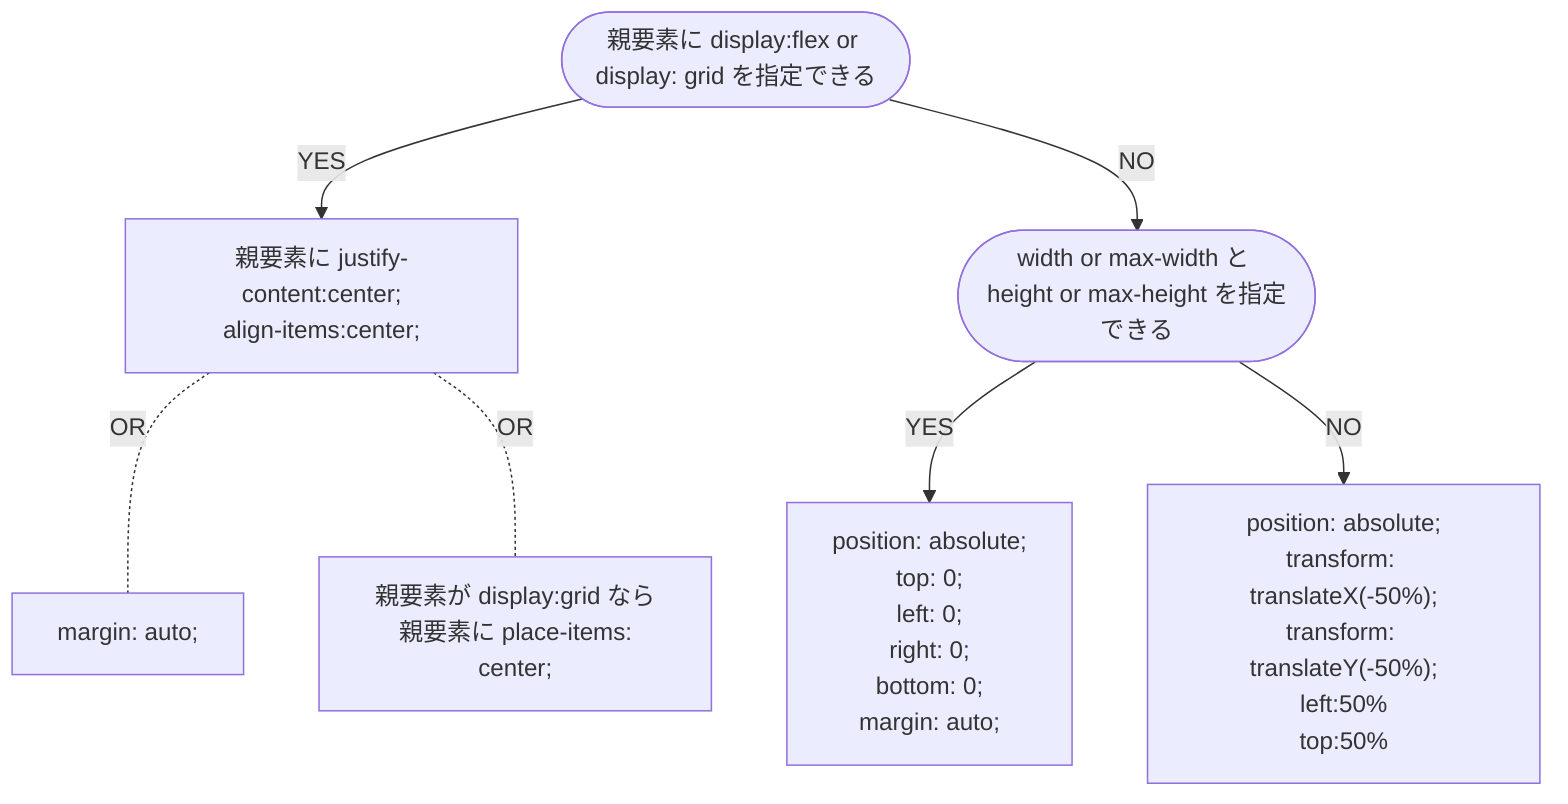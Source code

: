 graph TD;
    1([親要素に display:flex or display: grid を指定できる])
    1-- YES -->2["親要素に justify-content:center;\nalign-items:center;\n"]
    2-. OR .-3[margin: auto;]
    2-. OR .-7[親要素が display:grid なら\n 親要素に place-items: center;]
    1-- NO -->4([width or max-width と height or max-height を指定できる])
    4-- YES -->5[position: absolute;\ntop: 0;\nleft: 0;\nright: 0;\nbottom: 0;\nmargin: auto;]
    4-- NO -->6["position: absolute;\ntransform: translateX(-50%);\ntransform: translateY(-50%);\nleft:50%\ntop:50%"]